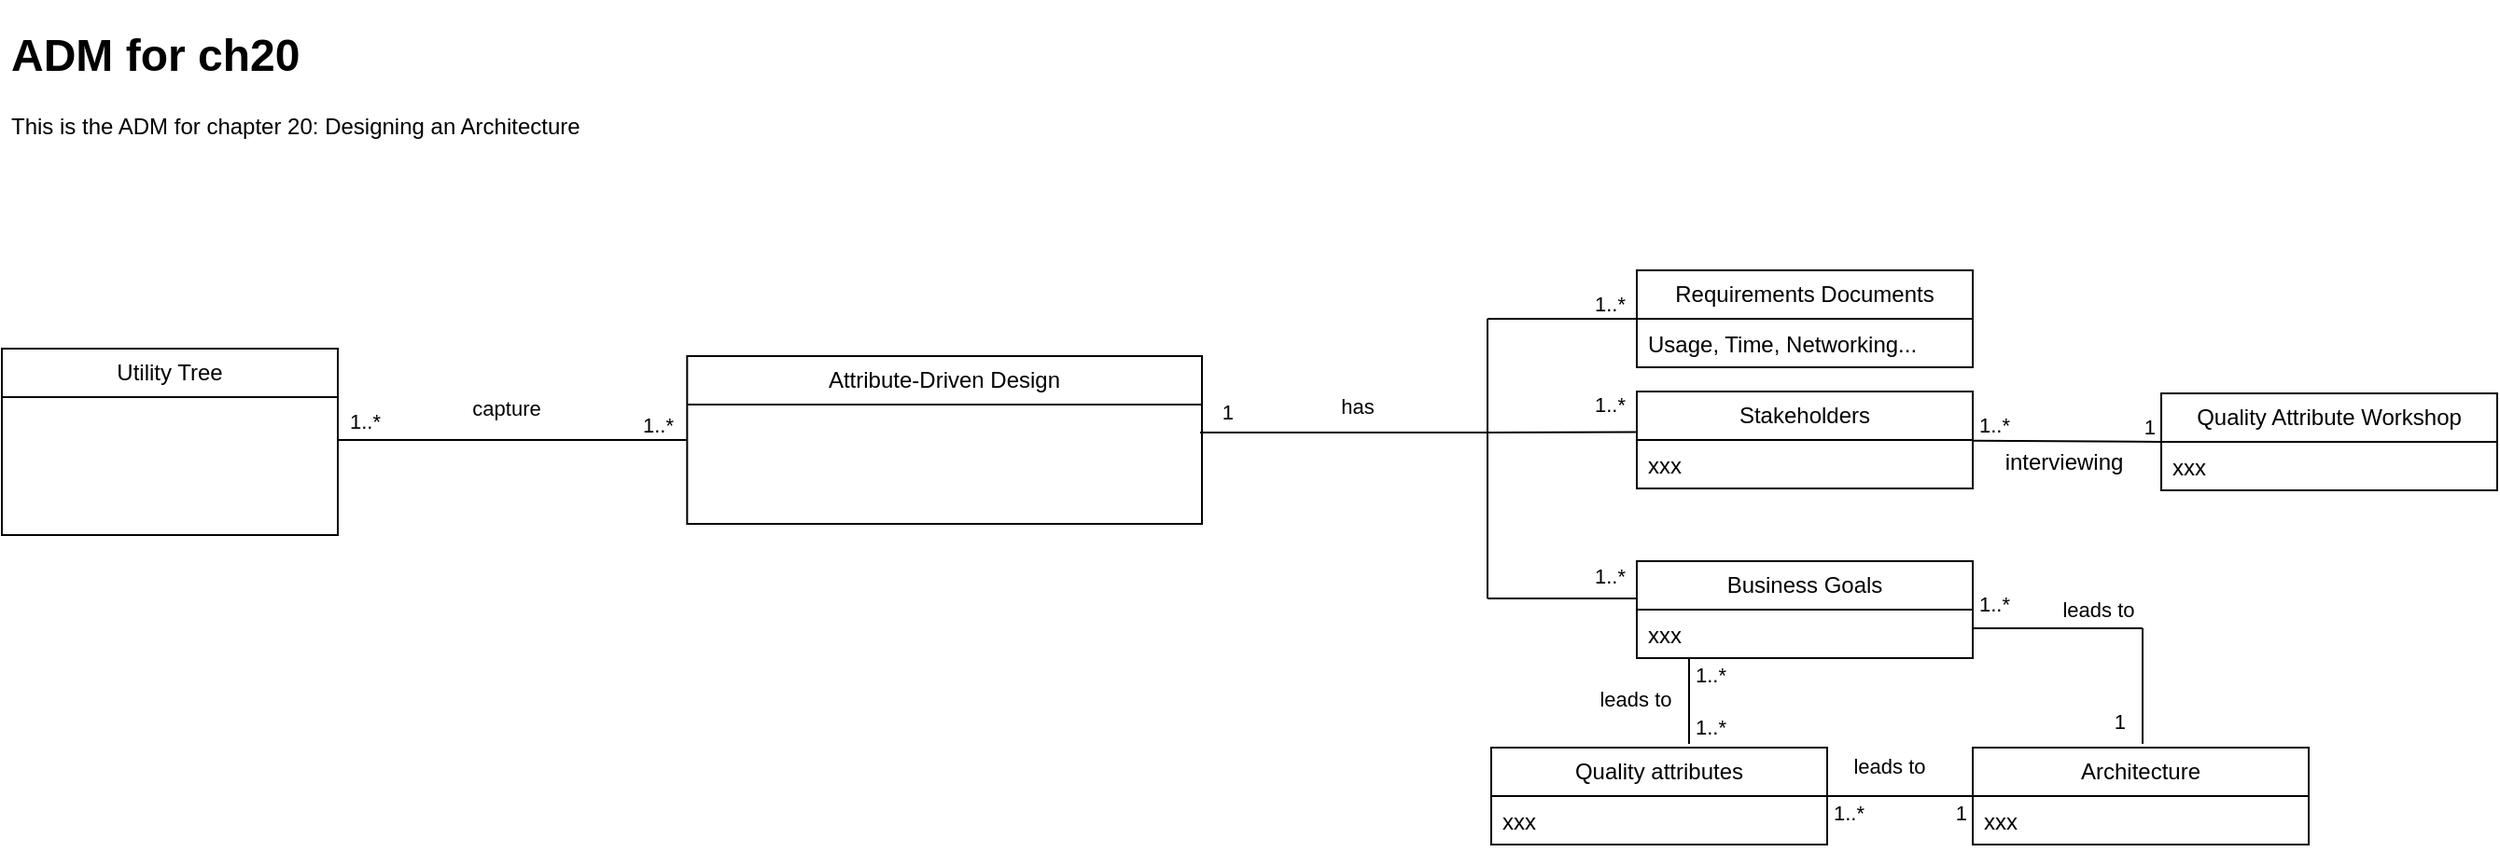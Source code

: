 <mxfile version="22.1.7" type="github">
  <diagram name="Page-1" id="c4acf3e9-155e-7222-9cf6-157b1a14988f">
    <mxGraphModel dx="982" dy="528" grid="0" gridSize="10" guides="1" tooltips="1" connect="1" arrows="1" fold="1" page="0" pageScale="1" pageWidth="850" pageHeight="1100" background="none" math="0" shadow="0">
      <root>
        <mxCell id="0" />
        <mxCell id="1" parent="0" />
        <mxCell id="OZuqmoxS4hGVeMsFbTug-1" value="&lt;h1&gt;ADM for ch20&lt;/h1&gt;&lt;p&gt;This is the ADM for chapter 20: Designing an Architecture&lt;/p&gt;" style="text;html=1;strokeColor=none;fillColor=none;spacing=5;spacingTop=-20;whiteSpace=wrap;overflow=hidden;rounded=0;" parent="1" vertex="1">
          <mxGeometry x="320" y="203" width="315" height="120" as="geometry" />
        </mxCell>
        <mxCell id="OZuqmoxS4hGVeMsFbTug-35" value="Utility Tree" style="swimlane;fontStyle=0;childLayout=stackLayout;horizontal=1;startSize=26;fillColor=none;horizontalStack=0;resizeParent=1;resizeParentMax=0;resizeLast=0;collapsible=1;marginBottom=0;whiteSpace=wrap;html=1;" parent="1" vertex="1">
          <mxGeometry x="320" y="380" width="180" height="100" as="geometry" />
        </mxCell>
        <mxCell id="Bf2Zrh9VJoYy281yFuav-2" value="Attribute-Driven Design" style="swimlane;fontStyle=0;childLayout=stackLayout;horizontal=1;startSize=26;fillColor=none;horizontalStack=0;resizeParent=1;resizeParentMax=0;resizeLast=0;collapsible=1;marginBottom=0;whiteSpace=wrap;html=1;" parent="1" vertex="1">
          <mxGeometry x="687.17" y="384" width="275.83" height="90" as="geometry" />
        </mxCell>
        <mxCell id="Bf2Zrh9VJoYy281yFuav-4" value="" style="endArrow=none;html=1;rounded=0;entryX=0;entryY=0.5;entryDx=0;entryDy=0;" parent="1" target="Bf2Zrh9VJoYy281yFuav-2" edge="1">
          <mxGeometry width="50" height="50" relative="1" as="geometry">
            <mxPoint x="500.17" y="429" as="sourcePoint" />
            <mxPoint x="629.17" y="429.156" as="targetPoint" />
          </mxGeometry>
        </mxCell>
        <mxCell id="Bf2Zrh9VJoYy281yFuav-6" value="1..*" style="edgeLabel;resizable=0;html=1;align=right;verticalAlign=bottom;" parent="1" connectable="0" vertex="1">
          <mxGeometry x="680.17" y="429.0" as="geometry" />
        </mxCell>
        <mxCell id="8VK9so_CP51kFQA9M_FP-1" value="" style="endArrow=none;html=1;rounded=0;" parent="1" edge="1">
          <mxGeometry width="50" height="50" relative="1" as="geometry">
            <mxPoint x="962" y="425" as="sourcePoint" />
            <mxPoint x="1117" y="425" as="targetPoint" />
          </mxGeometry>
        </mxCell>
        <mxCell id="8VK9so_CP51kFQA9M_FP-3" value="" style="endArrow=none;html=1;rounded=0;" parent="1" edge="1">
          <mxGeometry width="50" height="50" relative="1" as="geometry">
            <mxPoint x="1116" y="514" as="sourcePoint" />
            <mxPoint x="1116" y="364" as="targetPoint" />
          </mxGeometry>
        </mxCell>
        <mxCell id="8VK9so_CP51kFQA9M_FP-4" value="" style="endArrow=none;html=1;rounded=0;" parent="1" edge="1">
          <mxGeometry width="50" height="50" relative="1" as="geometry">
            <mxPoint x="1116" y="364" as="sourcePoint" />
            <mxPoint x="1196" y="364" as="targetPoint" />
          </mxGeometry>
        </mxCell>
        <mxCell id="8VK9so_CP51kFQA9M_FP-5" value="Requirements Documents" style="swimlane;fontStyle=0;childLayout=stackLayout;horizontal=1;startSize=26;fillColor=none;horizontalStack=0;resizeParent=1;resizeParentMax=0;resizeLast=0;collapsible=1;marginBottom=0;whiteSpace=wrap;html=1;" parent="1" vertex="1">
          <mxGeometry x="1196.0" y="338" width="180" height="52" as="geometry" />
        </mxCell>
        <mxCell id="8VK9so_CP51kFQA9M_FP-6" value="Usage, Time, Networking..." style="text;strokeColor=none;fillColor=none;align=left;verticalAlign=top;spacingLeft=4;spacingRight=4;overflow=hidden;rotatable=0;points=[[0,0.5],[1,0.5]];portConstraint=eastwest;whiteSpace=wrap;html=1;" parent="8VK9so_CP51kFQA9M_FP-5" vertex="1">
          <mxGeometry y="26" width="180" height="26" as="geometry" />
        </mxCell>
        <mxCell id="8VK9so_CP51kFQA9M_FP-10" value="" style="endArrow=none;html=1;rounded=0;" parent="1" edge="1">
          <mxGeometry width="50" height="50" relative="1" as="geometry">
            <mxPoint x="1116" y="514" as="sourcePoint" />
            <mxPoint x="1196" y="514" as="targetPoint" />
          </mxGeometry>
        </mxCell>
        <mxCell id="8VK9so_CP51kFQA9M_FP-11" value="Business Goals" style="swimlane;fontStyle=0;childLayout=stackLayout;horizontal=1;startSize=26;fillColor=none;horizontalStack=0;resizeParent=1;resizeParentMax=0;resizeLast=0;collapsible=1;marginBottom=0;whiteSpace=wrap;html=1;" parent="1" vertex="1">
          <mxGeometry x="1196.0" y="494" width="180" height="52" as="geometry" />
        </mxCell>
        <mxCell id="8VK9so_CP51kFQA9M_FP-12" value="xxx" style="text;strokeColor=none;fillColor=none;align=left;verticalAlign=top;spacingLeft=4;spacingRight=4;overflow=hidden;rotatable=0;points=[[0,0.5],[1,0.5]];portConstraint=eastwest;whiteSpace=wrap;html=1;" parent="8VK9so_CP51kFQA9M_FP-11" vertex="1">
          <mxGeometry y="26" width="180" height="26" as="geometry" />
        </mxCell>
        <mxCell id="8VK9so_CP51kFQA9M_FP-13" value="1" style="edgeLabel;resizable=0;html=1;align=right;verticalAlign=bottom;" parent="1" connectable="0" vertex="1">
          <mxGeometry x="980.0" y="422.0" as="geometry" />
        </mxCell>
        <mxCell id="8VK9so_CP51kFQA9M_FP-45" value="capture" style="edgeLabel;html=1;align=center;verticalAlign=middle;resizable=0;points=[];" parent="1" vertex="1" connectable="0">
          <mxGeometry x="590.172" y="411.998" as="geometry" />
        </mxCell>
        <mxCell id="9lrhff4a6AsnfSLG2jbU-1" value="has" style="edgeLabel;html=1;align=center;verticalAlign=middle;resizable=0;points=[];" parent="1" vertex="1" connectable="0">
          <mxGeometry x="1077.002" y="352.998" as="geometry">
            <mxPoint x="-31" y="58" as="offset" />
          </mxGeometry>
        </mxCell>
        <mxCell id="9lrhff4a6AsnfSLG2jbU-2" value="Stakeholders" style="swimlane;fontStyle=0;childLayout=stackLayout;horizontal=1;startSize=26;fillColor=none;horizontalStack=0;resizeParent=1;resizeParentMax=0;resizeLast=0;collapsible=1;marginBottom=0;whiteSpace=wrap;html=1;" parent="1" vertex="1">
          <mxGeometry x="1196.0" y="403" width="180" height="52" as="geometry" />
        </mxCell>
        <mxCell id="9lrhff4a6AsnfSLG2jbU-3" value="xxx" style="text;strokeColor=none;fillColor=none;align=left;verticalAlign=top;spacingLeft=4;spacingRight=4;overflow=hidden;rotatable=0;points=[[0,0.5],[1,0.5]];portConstraint=eastwest;whiteSpace=wrap;html=1;" parent="9lrhff4a6AsnfSLG2jbU-2" vertex="1">
          <mxGeometry y="26" width="180" height="26" as="geometry" />
        </mxCell>
        <mxCell id="9lrhff4a6AsnfSLG2jbU-4" value="1..*" style="edgeLabel;resizable=0;html=1;align=right;verticalAlign=bottom;" parent="1" connectable="0" vertex="1">
          <mxGeometry x="1190.0" y="510.0" as="geometry" />
        </mxCell>
        <mxCell id="9lrhff4a6AsnfSLG2jbU-5" value="" style="endArrow=none;html=1;rounded=0;entryX=-0.003;entryY=0.418;entryDx=0;entryDy=0;entryPerimeter=0;" parent="1" target="9lrhff4a6AsnfSLG2jbU-2" edge="1">
          <mxGeometry width="50" height="50" relative="1" as="geometry">
            <mxPoint x="1116" y="425" as="sourcePoint" />
            <mxPoint x="1142" y="379" as="targetPoint" />
          </mxGeometry>
        </mxCell>
        <mxCell id="9lrhff4a6AsnfSLG2jbU-6" value="1..*" style="edgeLabel;resizable=0;html=1;align=right;verticalAlign=bottom;" parent="1" connectable="0" vertex="1">
          <mxGeometry x="1190.0" y="418.0" as="geometry" />
        </mxCell>
        <mxCell id="9lrhff4a6AsnfSLG2jbU-7" value="1..*" style="edgeLabel;resizable=0;html=1;align=right;verticalAlign=bottom;" parent="1" connectable="0" vertex="1">
          <mxGeometry x="1190.0" y="364.0" as="geometry" />
        </mxCell>
        <mxCell id="9lrhff4a6AsnfSLG2jbU-8" value="Quality Attribute Workshop" style="swimlane;fontStyle=0;childLayout=stackLayout;horizontal=1;startSize=26;fillColor=none;horizontalStack=0;resizeParent=1;resizeParentMax=0;resizeLast=0;collapsible=1;marginBottom=0;whiteSpace=wrap;html=1;" parent="1" vertex="1">
          <mxGeometry x="1477.0" y="404" width="180" height="52" as="geometry" />
        </mxCell>
        <mxCell id="9lrhff4a6AsnfSLG2jbU-9" value="xxx" style="text;strokeColor=none;fillColor=none;align=left;verticalAlign=top;spacingLeft=4;spacingRight=4;overflow=hidden;rotatable=0;points=[[0,0.5],[1,0.5]];portConstraint=eastwest;whiteSpace=wrap;html=1;" parent="9lrhff4a6AsnfSLG2jbU-8" vertex="1">
          <mxGeometry y="26" width="180" height="26" as="geometry" />
        </mxCell>
        <mxCell id="9lrhff4a6AsnfSLG2jbU-10" value="1" style="edgeLabel;resizable=0;html=1;align=right;verticalAlign=bottom;" parent="1" connectable="0" vertex="1">
          <mxGeometry x="1474.0" y="430.0" as="geometry" />
        </mxCell>
        <mxCell id="9lrhff4a6AsnfSLG2jbU-11" value="" style="endArrow=none;html=1;rounded=0;entryX=-0.003;entryY=0.5;entryDx=0;entryDy=0;entryPerimeter=0;exitX=1.006;exitY=0.093;exitDx=0;exitDy=0;exitPerimeter=0;" parent="1" target="9lrhff4a6AsnfSLG2jbU-8" edge="1">
          <mxGeometry width="50" height="50" relative="1" as="geometry">
            <mxPoint x="1376.08" y="429.418" as="sourcePoint" />
            <mxPoint x="1464.92" y="429.43" as="targetPoint" />
          </mxGeometry>
        </mxCell>
        <mxCell id="9lrhff4a6AsnfSLG2jbU-12" value="1..*" style="edgeLabel;resizable=0;html=1;align=right;verticalAlign=bottom;" parent="1" connectable="0" vertex="1">
          <mxGeometry x="1396.0" y="429.0" as="geometry" />
        </mxCell>
        <mxCell id="9lrhff4a6AsnfSLG2jbU-13" value="interviewing" style="text;html=1;strokeColor=none;fillColor=none;align=center;verticalAlign=middle;whiteSpace=wrap;rounded=0;" parent="1" vertex="1">
          <mxGeometry x="1392" y="434" width="66" height="13" as="geometry" />
        </mxCell>
        <mxCell id="9lrhff4a6AsnfSLG2jbU-15" value="" style="endArrow=none;html=1;rounded=0;" parent="1" edge="1">
          <mxGeometry width="50" height="50" relative="1" as="geometry">
            <mxPoint x="1224" y="592" as="sourcePoint" />
            <mxPoint x="1224" y="546" as="targetPoint" />
          </mxGeometry>
        </mxCell>
        <mxCell id="9lrhff4a6AsnfSLG2jbU-16" value="leads to" style="edgeLabel;html=1;align=center;verticalAlign=middle;resizable=0;points=[];" parent="1" vertex="1" connectable="0">
          <mxGeometry x="1226.002" y="509.998" as="geometry">
            <mxPoint x="-31" y="58" as="offset" />
          </mxGeometry>
        </mxCell>
        <mxCell id="9lrhff4a6AsnfSLG2jbU-17" value="Quality attributes" style="swimlane;fontStyle=0;childLayout=stackLayout;horizontal=1;startSize=26;fillColor=none;horizontalStack=0;resizeParent=1;resizeParentMax=0;resizeLast=0;collapsible=1;marginBottom=0;whiteSpace=wrap;html=1;" parent="1" vertex="1">
          <mxGeometry x="1118.0" y="594" width="180" height="52" as="geometry" />
        </mxCell>
        <mxCell id="9lrhff4a6AsnfSLG2jbU-18" value="xxx" style="text;strokeColor=none;fillColor=none;align=left;verticalAlign=top;spacingLeft=4;spacingRight=4;overflow=hidden;rotatable=0;points=[[0,0.5],[1,0.5]];portConstraint=eastwest;whiteSpace=wrap;html=1;" parent="9lrhff4a6AsnfSLG2jbU-17" vertex="1">
          <mxGeometry y="26" width="180" height="26" as="geometry" />
        </mxCell>
        <mxCell id="9lrhff4a6AsnfSLG2jbU-19" value="1..*" style="edgeLabel;resizable=0;html=1;align=right;verticalAlign=bottom;" parent="1" connectable="0" vertex="1">
          <mxGeometry x="1244.0" y="563.0" as="geometry" />
        </mxCell>
        <mxCell id="9lrhff4a6AsnfSLG2jbU-20" value="1..*" style="edgeLabel;resizable=0;html=1;align=right;verticalAlign=bottom;" parent="1" connectable="0" vertex="1">
          <mxGeometry x="1244.0" y="591.0" as="geometry" />
        </mxCell>
        <mxCell id="9lrhff4a6AsnfSLG2jbU-21" value="" style="endArrow=none;html=1;rounded=0;" parent="1" edge="1">
          <mxGeometry width="50" height="50" relative="1" as="geometry">
            <mxPoint x="1467" y="592" as="sourcePoint" />
            <mxPoint x="1467" y="530" as="targetPoint" />
          </mxGeometry>
        </mxCell>
        <mxCell id="9lrhff4a6AsnfSLG2jbU-22" value="Architecture" style="swimlane;fontStyle=0;childLayout=stackLayout;horizontal=1;startSize=26;fillColor=none;horizontalStack=0;resizeParent=1;resizeParentMax=0;resizeLast=0;collapsible=1;marginBottom=0;whiteSpace=wrap;html=1;" parent="1" vertex="1">
          <mxGeometry x="1376.0" y="594" width="180" height="52" as="geometry" />
        </mxCell>
        <mxCell id="9lrhff4a6AsnfSLG2jbU-23" value="xxx" style="text;strokeColor=none;fillColor=none;align=left;verticalAlign=top;spacingLeft=4;spacingRight=4;overflow=hidden;rotatable=0;points=[[0,0.5],[1,0.5]];portConstraint=eastwest;whiteSpace=wrap;html=1;" parent="9lrhff4a6AsnfSLG2jbU-22" vertex="1">
          <mxGeometry y="26" width="180" height="26" as="geometry" />
        </mxCell>
        <mxCell id="9lrhff4a6AsnfSLG2jbU-24" value="1..*" style="edgeLabel;resizable=0;html=1;align=right;verticalAlign=bottom;" parent="1" connectable="0" vertex="1">
          <mxGeometry x="1396.0" y="525.0" as="geometry" />
        </mxCell>
        <mxCell id="9lrhff4a6AsnfSLG2jbU-25" value="1" style="edgeLabel;resizable=0;html=1;align=right;verticalAlign=bottom;" parent="1" connectable="0" vertex="1">
          <mxGeometry x="1458.0" y="588.0" as="geometry" />
        </mxCell>
        <mxCell id="9lrhff4a6AsnfSLG2jbU-26" value="" style="endArrow=none;html=1;rounded=0;exitX=1.001;exitY=0.386;exitDx=0;exitDy=0;exitPerimeter=0;" parent="1" source="8VK9so_CP51kFQA9M_FP-12" edge="1">
          <mxGeometry width="50" height="50" relative="1" as="geometry">
            <mxPoint x="1425" y="596" as="sourcePoint" />
            <mxPoint x="1467" y="530" as="targetPoint" />
          </mxGeometry>
        </mxCell>
        <mxCell id="9lrhff4a6AsnfSLG2jbU-27" value="leads to" style="edgeLabel;html=1;align=center;verticalAlign=middle;resizable=0;points=[];" parent="1" vertex="1" connectable="0">
          <mxGeometry x="1474.002" y="461.998" as="geometry">
            <mxPoint x="-31" y="58" as="offset" />
          </mxGeometry>
        </mxCell>
        <mxCell id="9lrhff4a6AsnfSLG2jbU-28" value="" style="endArrow=none;html=1;rounded=0;exitX=1;exitY=0.5;exitDx=0;exitDy=0;" parent="1" source="9lrhff4a6AsnfSLG2jbU-17" edge="1">
          <mxGeometry width="50" height="50" relative="1" as="geometry">
            <mxPoint x="1300.46" y="620.234" as="sourcePoint" />
            <mxPoint x="1376" y="620" as="targetPoint" />
          </mxGeometry>
        </mxCell>
        <mxCell id="9lrhff4a6AsnfSLG2jbU-29" value="leads to" style="edgeLabel;html=1;align=center;verticalAlign=middle;resizable=0;points=[];" parent="1" vertex="1" connectable="0">
          <mxGeometry x="1362.002" y="545.998" as="geometry">
            <mxPoint x="-31" y="58" as="offset" />
          </mxGeometry>
        </mxCell>
        <mxCell id="9lrhff4a6AsnfSLG2jbU-30" value="1" style="edgeLabel;resizable=0;html=1;align=right;verticalAlign=bottom;" parent="1" connectable="0" vertex="1">
          <mxGeometry x="1373.0" y="637.0" as="geometry" />
        </mxCell>
        <mxCell id="9lrhff4a6AsnfSLG2jbU-31" value="1..*" style="edgeLabel;resizable=0;html=1;align=right;verticalAlign=bottom;" parent="1" connectable="0" vertex="1">
          <mxGeometry x="1318.0" y="637.0" as="geometry" />
        </mxCell>
        <mxCell id="9lrhff4a6AsnfSLG2jbU-32" value="1..*" style="edgeLabel;resizable=0;html=1;align=right;verticalAlign=bottom;" parent="1" connectable="0" vertex="1">
          <mxGeometry x="523.0" y="427.0" as="geometry" />
        </mxCell>
      </root>
    </mxGraphModel>
  </diagram>
</mxfile>
